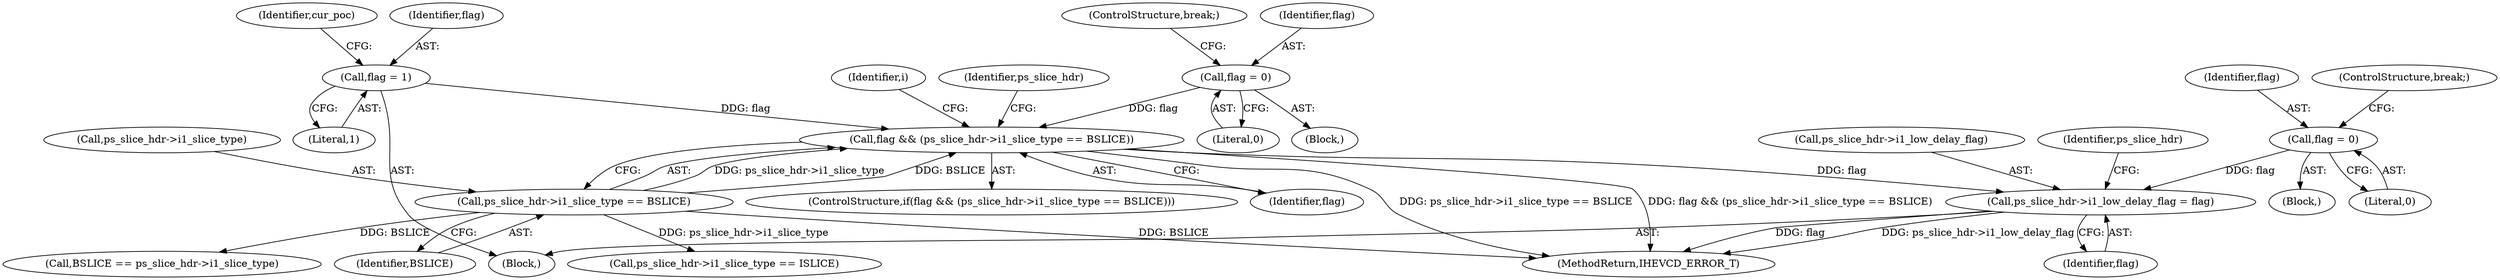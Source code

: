 digraph "0_Android_2b9fb0c2074d370a254b35e2489de2d94943578d@pointer" {
"1000814" [label="(Call,ps_slice_hdr->i1_low_delay_flag = flag)"];
"1000772" [label="(Call,flag && (ps_slice_hdr->i1_slice_type == BSLICE))"];
"1000729" [label="(Call,flag = 1)"];
"1000767" [label="(Call,flag = 0)"];
"1000774" [label="(Call,ps_slice_hdr->i1_slice_type == BSLICE)"];
"1000810" [label="(Call,flag = 0)"];
"1000811" [label="(Identifier,flag)"];
"1000810" [label="(Call,flag = 0)"];
"1000767" [label="(Call,flag = 0)"];
"1000770" [label="(ControlStructure,break;)"];
"1000778" [label="(Identifier,BSLICE)"];
"1000769" [label="(Literal,0)"];
"1000820" [label="(Call,ps_slice_hdr->i1_slice_type == ISLICE)"];
"1000772" [label="(Call,flag && (ps_slice_hdr->i1_slice_type == BSLICE))"];
"1000818" [label="(Identifier,flag)"];
"1000729" [label="(Call,flag = 1)"];
"1000782" [label="(Identifier,i)"];
"1000812" [label="(Literal,0)"];
"1000813" [label="(ControlStructure,break;)"];
"1000774" [label="(Call,ps_slice_hdr->i1_slice_type == BSLICE)"];
"1000733" [label="(Identifier,cur_poc)"];
"1000731" [label="(Literal,1)"];
"1000768" [label="(Identifier,flag)"];
"1000814" [label="(Call,ps_slice_hdr->i1_low_delay_flag = flag)"];
"1000809" [label="(Block,)"];
"1000766" [label="(Block,)"];
"1000730" [label="(Identifier,flag)"];
"1004845" [label="(MethodReturn,IHEVCD_ERROR_T)"];
"1000725" [label="(Block,)"];
"1000773" [label="(Identifier,flag)"];
"1000771" [label="(ControlStructure,if(flag && (ps_slice_hdr->i1_slice_type == BSLICE)))"];
"1002856" [label="(Call,BSLICE == ps_slice_hdr->i1_slice_type)"];
"1000815" [label="(Call,ps_slice_hdr->i1_low_delay_flag)"];
"1000822" [label="(Identifier,ps_slice_hdr)"];
"1000816" [label="(Identifier,ps_slice_hdr)"];
"1000775" [label="(Call,ps_slice_hdr->i1_slice_type)"];
"1000814" -> "1000725"  [label="AST: "];
"1000814" -> "1000818"  [label="CFG: "];
"1000815" -> "1000814"  [label="AST: "];
"1000818" -> "1000814"  [label="AST: "];
"1000822" -> "1000814"  [label="CFG: "];
"1000814" -> "1004845"  [label="DDG: flag"];
"1000814" -> "1004845"  [label="DDG: ps_slice_hdr->i1_low_delay_flag"];
"1000772" -> "1000814"  [label="DDG: flag"];
"1000810" -> "1000814"  [label="DDG: flag"];
"1000772" -> "1000771"  [label="AST: "];
"1000772" -> "1000773"  [label="CFG: "];
"1000772" -> "1000774"  [label="CFG: "];
"1000773" -> "1000772"  [label="AST: "];
"1000774" -> "1000772"  [label="AST: "];
"1000782" -> "1000772"  [label="CFG: "];
"1000816" -> "1000772"  [label="CFG: "];
"1000772" -> "1004845"  [label="DDG: ps_slice_hdr->i1_slice_type == BSLICE"];
"1000772" -> "1004845"  [label="DDG: flag && (ps_slice_hdr->i1_slice_type == BSLICE)"];
"1000729" -> "1000772"  [label="DDG: flag"];
"1000767" -> "1000772"  [label="DDG: flag"];
"1000774" -> "1000772"  [label="DDG: ps_slice_hdr->i1_slice_type"];
"1000774" -> "1000772"  [label="DDG: BSLICE"];
"1000729" -> "1000725"  [label="AST: "];
"1000729" -> "1000731"  [label="CFG: "];
"1000730" -> "1000729"  [label="AST: "];
"1000731" -> "1000729"  [label="AST: "];
"1000733" -> "1000729"  [label="CFG: "];
"1000767" -> "1000766"  [label="AST: "];
"1000767" -> "1000769"  [label="CFG: "];
"1000768" -> "1000767"  [label="AST: "];
"1000769" -> "1000767"  [label="AST: "];
"1000770" -> "1000767"  [label="CFG: "];
"1000774" -> "1000778"  [label="CFG: "];
"1000775" -> "1000774"  [label="AST: "];
"1000778" -> "1000774"  [label="AST: "];
"1000774" -> "1004845"  [label="DDG: BSLICE"];
"1000774" -> "1000820"  [label="DDG: ps_slice_hdr->i1_slice_type"];
"1000774" -> "1002856"  [label="DDG: BSLICE"];
"1000810" -> "1000809"  [label="AST: "];
"1000810" -> "1000812"  [label="CFG: "];
"1000811" -> "1000810"  [label="AST: "];
"1000812" -> "1000810"  [label="AST: "];
"1000813" -> "1000810"  [label="CFG: "];
}
